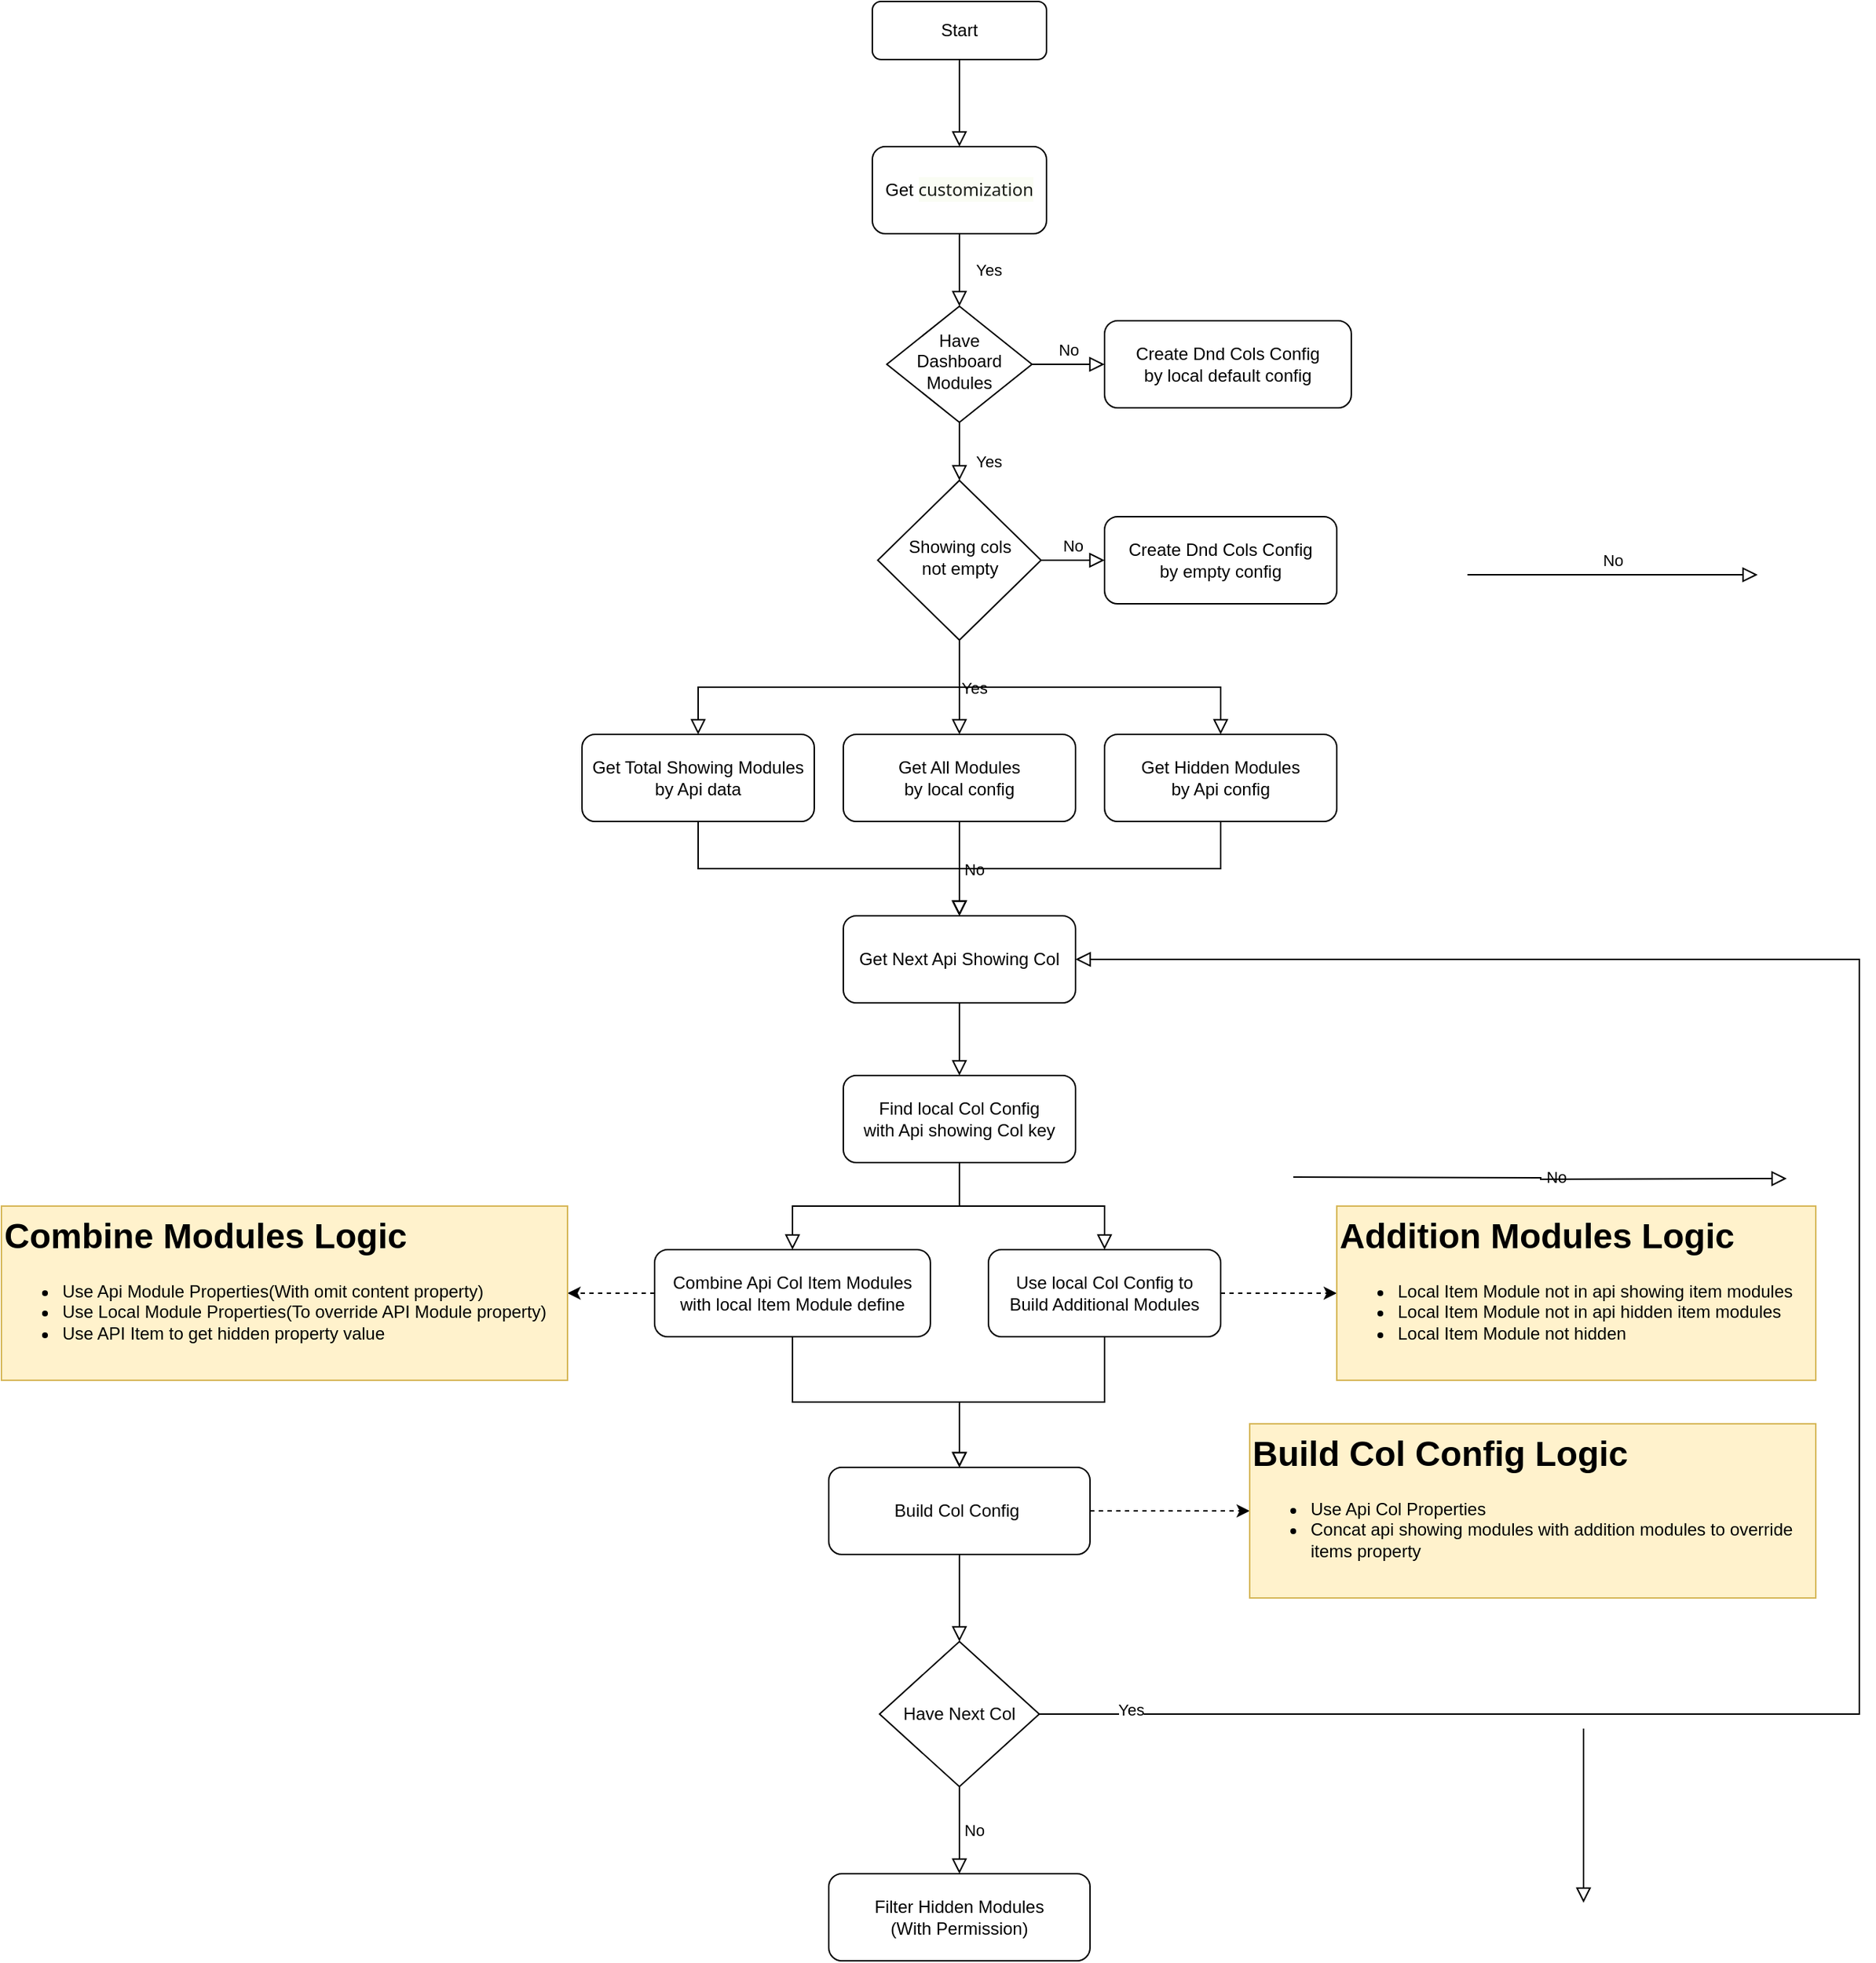 <mxfile version="26.1.3">
  <diagram id="C5RBs43oDa-KdzZeNtuy" name="Page-1">
    <mxGraphModel dx="2069" dy="705" grid="1" gridSize="10" guides="1" tooltips="1" connect="1" arrows="1" fold="1" page="1" pageScale="1" pageWidth="827" pageHeight="1169" math="0" shadow="0">
      <root>
        <mxCell id="WIyWlLk6GJQsqaUBKTNV-0" />
        <mxCell id="WIyWlLk6GJQsqaUBKTNV-1" parent="WIyWlLk6GJQsqaUBKTNV-0" />
        <mxCell id="WIyWlLk6GJQsqaUBKTNV-2" value="" style="rounded=0;html=1;jettySize=auto;orthogonalLoop=1;fontSize=11;endArrow=block;endFill=0;endSize=8;strokeWidth=1;shadow=0;labelBackgroundColor=none;edgeStyle=orthogonalEdgeStyle;" parent="WIyWlLk6GJQsqaUBKTNV-1" source="WIyWlLk6GJQsqaUBKTNV-3" target="rhZ-suriOUgytLzJm29E-0" edge="1">
          <mxGeometry relative="1" as="geometry">
            <mxPoint x="220" y="170" as="targetPoint" />
          </mxGeometry>
        </mxCell>
        <mxCell id="WIyWlLk6GJQsqaUBKTNV-3" value="Start" style="rounded=1;whiteSpace=wrap;html=1;fontSize=12;glass=0;strokeWidth=1;shadow=0;" parent="WIyWlLk6GJQsqaUBKTNV-1" vertex="1">
          <mxGeometry x="160" y="80" width="120" height="40" as="geometry" />
        </mxCell>
        <mxCell id="WIyWlLk6GJQsqaUBKTNV-4" value="Yes" style="rounded=0;html=1;jettySize=auto;orthogonalLoop=1;fontSize=11;endArrow=block;endFill=0;endSize=8;strokeWidth=1;shadow=0;labelBackgroundColor=none;edgeStyle=orthogonalEdgeStyle;exitX=0.5;exitY=1;exitDx=0;exitDy=0;" parent="WIyWlLk6GJQsqaUBKTNV-1" source="rhZ-suriOUgytLzJm29E-0" target="WIyWlLk6GJQsqaUBKTNV-10" edge="1">
          <mxGeometry y="20" relative="1" as="geometry">
            <mxPoint as="offset" />
            <mxPoint x="220" y="250" as="sourcePoint" />
          </mxGeometry>
        </mxCell>
        <mxCell id="WIyWlLk6GJQsqaUBKTNV-8" value="Yes" style="rounded=0;html=1;jettySize=auto;orthogonalLoop=1;fontSize=11;endArrow=block;endFill=0;endSize=8;strokeWidth=1;shadow=0;labelBackgroundColor=none;edgeStyle=orthogonalEdgeStyle;entryX=0.5;entryY=0;entryDx=0;entryDy=0;" parent="WIyWlLk6GJQsqaUBKTNV-1" source="WIyWlLk6GJQsqaUBKTNV-10" target="rhZ-suriOUgytLzJm29E-1" edge="1">
          <mxGeometry x="0.333" y="20" relative="1" as="geometry">
            <mxPoint as="offset" />
            <mxPoint x="220" y="420" as="targetPoint" />
          </mxGeometry>
        </mxCell>
        <mxCell id="WIyWlLk6GJQsqaUBKTNV-9" value="No" style="edgeStyle=orthogonalEdgeStyle;rounded=0;html=1;jettySize=auto;orthogonalLoop=1;fontSize=11;endArrow=block;endFill=0;endSize=8;strokeWidth=1;shadow=0;labelBackgroundColor=none;" parent="WIyWlLk6GJQsqaUBKTNV-1" source="WIyWlLk6GJQsqaUBKTNV-10" target="WIyWlLk6GJQsqaUBKTNV-12" edge="1">
          <mxGeometry y="10" relative="1" as="geometry">
            <mxPoint as="offset" />
          </mxGeometry>
        </mxCell>
        <mxCell id="WIyWlLk6GJQsqaUBKTNV-10" value="Have Dashboard Modules" style="rhombus;whiteSpace=wrap;html=1;shadow=0;fontFamily=Helvetica;fontSize=12;align=center;strokeWidth=1;spacing=6;spacingTop=-4;" parent="WIyWlLk6GJQsqaUBKTNV-1" vertex="1">
          <mxGeometry x="170" y="290" width="100" height="80" as="geometry" />
        </mxCell>
        <mxCell id="WIyWlLk6GJQsqaUBKTNV-12" value="Create Dnd Cols Config&lt;div&gt;by local default config&lt;/div&gt;" style="rounded=1;whiteSpace=wrap;html=1;fontSize=12;glass=0;strokeWidth=1;shadow=0;" parent="WIyWlLk6GJQsqaUBKTNV-1" vertex="1">
          <mxGeometry x="320" y="300" width="170" height="60" as="geometry" />
        </mxCell>
        <mxCell id="rhZ-suriOUgytLzJm29E-0" value="Get&amp;nbsp;&lt;span style=&quot;color: rgb(25, 29, 23); font-family: system-ui, sans-serif; text-align: start; background-color: rgb(250, 253, 244);&quot;&gt;customization&lt;/span&gt;" style="rounded=1;whiteSpace=wrap;html=1;" vertex="1" parent="WIyWlLk6GJQsqaUBKTNV-1">
          <mxGeometry x="160" y="180" width="120" height="60" as="geometry" />
        </mxCell>
        <mxCell id="rhZ-suriOUgytLzJm29E-1" value="Showing cols&lt;br&gt;not empty" style="rhombus;whiteSpace=wrap;html=1;shadow=0;fontFamily=Helvetica;fontSize=12;align=center;strokeWidth=1;spacing=6;spacingTop=-4;" vertex="1" parent="WIyWlLk6GJQsqaUBKTNV-1">
          <mxGeometry x="163.75" y="410" width="112.5" height="110" as="geometry" />
        </mxCell>
        <mxCell id="rhZ-suriOUgytLzJm29E-2" value="Create Dnd Cols Config&lt;div&gt;by empty config&lt;/div&gt;" style="rounded=1;whiteSpace=wrap;html=1;fontSize=12;glass=0;strokeWidth=1;shadow=0;" vertex="1" parent="WIyWlLk6GJQsqaUBKTNV-1">
          <mxGeometry x="320" y="435" width="160" height="60" as="geometry" />
        </mxCell>
        <mxCell id="rhZ-suriOUgytLzJm29E-3" value="No" style="edgeStyle=orthogonalEdgeStyle;rounded=0;html=1;jettySize=auto;orthogonalLoop=1;fontSize=11;endArrow=block;endFill=0;endSize=8;strokeWidth=1;shadow=0;labelBackgroundColor=none;entryX=0;entryY=0.5;entryDx=0;entryDy=0;exitX=1;exitY=0.5;exitDx=0;exitDy=0;" edge="1" parent="WIyWlLk6GJQsqaUBKTNV-1" source="rhZ-suriOUgytLzJm29E-1" target="rhZ-suriOUgytLzJm29E-2">
          <mxGeometry y="10" relative="1" as="geometry">
            <mxPoint as="offset" />
            <mxPoint x="740" y="445" as="sourcePoint" />
            <mxPoint x="520" y="435" as="targetPoint" />
          </mxGeometry>
        </mxCell>
        <mxCell id="rhZ-suriOUgytLzJm29E-4" value="No" style="edgeStyle=orthogonalEdgeStyle;rounded=0;html=1;jettySize=auto;orthogonalLoop=1;fontSize=11;endArrow=block;endFill=0;endSize=8;strokeWidth=1;shadow=0;labelBackgroundColor=none;" edge="1" parent="WIyWlLk6GJQsqaUBKTNV-1">
          <mxGeometry y="10" relative="1" as="geometry">
            <mxPoint as="offset" />
            <mxPoint x="570" y="475" as="sourcePoint" />
            <mxPoint x="770" y="475" as="targetPoint" />
          </mxGeometry>
        </mxCell>
        <mxCell id="rhZ-suriOUgytLzJm29E-5" value="Yes" style="edgeStyle=orthogonalEdgeStyle;rounded=0;html=1;jettySize=auto;orthogonalLoop=1;fontSize=11;endArrow=block;endFill=0;endSize=8;strokeWidth=1;shadow=0;labelBackgroundColor=none;exitX=0.5;exitY=1;exitDx=0;exitDy=0;entryX=0.5;entryY=0;entryDx=0;entryDy=0;" edge="1" parent="WIyWlLk6GJQsqaUBKTNV-1" source="rhZ-suriOUgytLzJm29E-1" target="rhZ-suriOUgytLzJm29E-6">
          <mxGeometry y="10" relative="1" as="geometry">
            <mxPoint as="offset" />
            <mxPoint x="580" y="485" as="sourcePoint" />
            <mxPoint x="220" y="590" as="targetPoint" />
          </mxGeometry>
        </mxCell>
        <mxCell id="rhZ-suriOUgytLzJm29E-6" value="Get All Modules&lt;br&gt;by local config" style="rounded=1;whiteSpace=wrap;html=1;" vertex="1" parent="WIyWlLk6GJQsqaUBKTNV-1">
          <mxGeometry x="140" y="585" width="160" height="60" as="geometry" />
        </mxCell>
        <mxCell id="rhZ-suriOUgytLzJm29E-7" value="No" style="edgeStyle=orthogonalEdgeStyle;rounded=0;html=1;jettySize=auto;orthogonalLoop=1;fontSize=11;endArrow=block;endFill=0;endSize=8;strokeWidth=1;shadow=0;labelBackgroundColor=none;exitX=0.5;exitY=1;exitDx=0;exitDy=0;entryX=0.5;entryY=0;entryDx=0;entryDy=0;" edge="1" parent="WIyWlLk6GJQsqaUBKTNV-1" source="rhZ-suriOUgytLzJm29E-6" target="rhZ-suriOUgytLzJm29E-8">
          <mxGeometry y="10" relative="1" as="geometry">
            <mxPoint as="offset" />
            <mxPoint x="580" y="485" as="sourcePoint" />
            <mxPoint x="220" y="730" as="targetPoint" />
          </mxGeometry>
        </mxCell>
        <mxCell id="rhZ-suriOUgytLzJm29E-8" value="Get Next Api Showing Col" style="rounded=1;whiteSpace=wrap;html=1;" vertex="1" parent="WIyWlLk6GJQsqaUBKTNV-1">
          <mxGeometry x="140" y="710" width="160" height="60" as="geometry" />
        </mxCell>
        <mxCell id="rhZ-suriOUgytLzJm29E-9" value="Get Hidden Modules&lt;br&gt;by Api config" style="rounded=1;whiteSpace=wrap;html=1;" vertex="1" parent="WIyWlLk6GJQsqaUBKTNV-1">
          <mxGeometry x="320" y="585" width="160" height="60" as="geometry" />
        </mxCell>
        <mxCell id="rhZ-suriOUgytLzJm29E-10" value="Get Total Showing Modules&lt;br&gt;by Api data" style="rounded=1;whiteSpace=wrap;html=1;" vertex="1" parent="WIyWlLk6GJQsqaUBKTNV-1">
          <mxGeometry x="-40" y="585" width="160" height="60" as="geometry" />
        </mxCell>
        <mxCell id="rhZ-suriOUgytLzJm29E-11" value="" style="edgeStyle=orthogonalEdgeStyle;rounded=0;html=1;jettySize=auto;orthogonalLoop=1;fontSize=11;endArrow=block;endFill=0;endSize=8;strokeWidth=1;shadow=0;labelBackgroundColor=none;exitX=0.5;exitY=1;exitDx=0;exitDy=0;entryX=0.5;entryY=0;entryDx=0;entryDy=0;" edge="1" parent="WIyWlLk6GJQsqaUBKTNV-1" source="rhZ-suriOUgytLzJm29E-1" target="rhZ-suriOUgytLzJm29E-10">
          <mxGeometry y="10" relative="1" as="geometry">
            <mxPoint as="offset" />
            <mxPoint x="580" y="485" as="sourcePoint" />
            <mxPoint x="780" y="485" as="targetPoint" />
          </mxGeometry>
        </mxCell>
        <mxCell id="rhZ-suriOUgytLzJm29E-12" value="" style="edgeStyle=orthogonalEdgeStyle;rounded=0;html=1;jettySize=auto;orthogonalLoop=1;fontSize=11;endArrow=block;endFill=0;endSize=8;strokeWidth=1;shadow=0;labelBackgroundColor=none;exitX=0.5;exitY=1;exitDx=0;exitDy=0;entryX=0.5;entryY=0;entryDx=0;entryDy=0;" edge="1" parent="WIyWlLk6GJQsqaUBKTNV-1" source="rhZ-suriOUgytLzJm29E-1" target="rhZ-suriOUgytLzJm29E-9">
          <mxGeometry y="10" relative="1" as="geometry">
            <mxPoint as="offset" />
            <mxPoint x="230" y="530" as="sourcePoint" />
            <mxPoint x="50" y="595" as="targetPoint" />
          </mxGeometry>
        </mxCell>
        <mxCell id="rhZ-suriOUgytLzJm29E-13" value="" style="edgeStyle=orthogonalEdgeStyle;rounded=0;html=1;jettySize=auto;orthogonalLoop=1;fontSize=11;endArrow=block;endFill=0;endSize=8;strokeWidth=1;shadow=0;labelBackgroundColor=none;exitX=0.5;exitY=1;exitDx=0;exitDy=0;entryX=0.5;entryY=0;entryDx=0;entryDy=0;" edge="1" parent="WIyWlLk6GJQsqaUBKTNV-1" source="rhZ-suriOUgytLzJm29E-10" target="rhZ-suriOUgytLzJm29E-8">
          <mxGeometry y="10" relative="1" as="geometry">
            <mxPoint as="offset" />
            <mxPoint x="580" y="485" as="sourcePoint" />
            <mxPoint x="780" y="485" as="targetPoint" />
          </mxGeometry>
        </mxCell>
        <mxCell id="rhZ-suriOUgytLzJm29E-14" value="" style="edgeStyle=orthogonalEdgeStyle;rounded=0;html=1;jettySize=auto;orthogonalLoop=1;fontSize=11;endArrow=block;endFill=0;endSize=8;strokeWidth=1;shadow=0;labelBackgroundColor=none;exitX=0.5;exitY=1;exitDx=0;exitDy=0;entryX=0.5;entryY=0;entryDx=0;entryDy=0;" edge="1" parent="WIyWlLk6GJQsqaUBKTNV-1" source="rhZ-suriOUgytLzJm29E-9" target="rhZ-suriOUgytLzJm29E-8">
          <mxGeometry y="10" relative="1" as="geometry">
            <mxPoint as="offset" />
            <mxPoint x="50" y="655" as="sourcePoint" />
            <mxPoint x="230" y="720" as="targetPoint" />
          </mxGeometry>
        </mxCell>
        <mxCell id="rhZ-suriOUgytLzJm29E-15" value="Find local Col Config&lt;br&gt;with Api showing Col key" style="rounded=1;whiteSpace=wrap;html=1;" vertex="1" parent="WIyWlLk6GJQsqaUBKTNV-1">
          <mxGeometry x="140" y="820" width="160" height="60" as="geometry" />
        </mxCell>
        <mxCell id="rhZ-suriOUgytLzJm29E-16" value="" style="edgeStyle=orthogonalEdgeStyle;rounded=0;html=1;jettySize=auto;orthogonalLoop=1;fontSize=11;endArrow=block;endFill=0;endSize=8;strokeWidth=1;shadow=0;labelBackgroundColor=none;exitX=0.5;exitY=1;exitDx=0;exitDy=0;entryX=0.5;entryY=0;entryDx=0;entryDy=0;" edge="1" parent="WIyWlLk6GJQsqaUBKTNV-1" source="rhZ-suriOUgytLzJm29E-8" target="rhZ-suriOUgytLzJm29E-15">
          <mxGeometry y="10" relative="1" as="geometry">
            <mxPoint as="offset" />
            <mxPoint x="580" y="485" as="sourcePoint" />
            <mxPoint x="780" y="485" as="targetPoint" />
          </mxGeometry>
        </mxCell>
        <mxCell id="rhZ-suriOUgytLzJm29E-28" style="edgeStyle=orthogonalEdgeStyle;rounded=0;orthogonalLoop=1;jettySize=auto;html=1;exitX=1;exitY=0.5;exitDx=0;exitDy=0;entryX=0;entryY=0.5;entryDx=0;entryDy=0;dashed=1;" edge="1" parent="WIyWlLk6GJQsqaUBKTNV-1" source="rhZ-suriOUgytLzJm29E-17" target="rhZ-suriOUgytLzJm29E-27">
          <mxGeometry relative="1" as="geometry" />
        </mxCell>
        <mxCell id="rhZ-suriOUgytLzJm29E-17" value="Use local Col Config to &lt;br&gt;Build Additional Modules" style="rounded=1;whiteSpace=wrap;html=1;" vertex="1" parent="WIyWlLk6GJQsqaUBKTNV-1">
          <mxGeometry x="240" y="940" width="160" height="60" as="geometry" />
        </mxCell>
        <mxCell id="rhZ-suriOUgytLzJm29E-18" value="" style="edgeStyle=orthogonalEdgeStyle;rounded=0;html=1;jettySize=auto;orthogonalLoop=1;fontSize=11;endArrow=block;endFill=0;endSize=8;strokeWidth=1;shadow=0;labelBackgroundColor=none;exitX=0.5;exitY=1;exitDx=0;exitDy=0;entryX=0.5;entryY=0;entryDx=0;entryDy=0;" edge="1" parent="WIyWlLk6GJQsqaUBKTNV-1" source="rhZ-suriOUgytLzJm29E-15" target="rhZ-suriOUgytLzJm29E-17">
          <mxGeometry y="10" relative="1" as="geometry">
            <mxPoint as="offset" />
            <mxPoint x="580" y="485" as="sourcePoint" />
            <mxPoint x="780" y="485" as="targetPoint" />
          </mxGeometry>
        </mxCell>
        <mxCell id="rhZ-suriOUgytLzJm29E-27" value="&lt;h1 style=&quot;margin-top: 0px;&quot;&gt;Addition Modules Logic&lt;/h1&gt;&lt;p&gt;&lt;/p&gt;&lt;ul&gt;&lt;li&gt;Local Item Module not in api showing item modules&lt;/li&gt;&lt;li&gt;Local Item Module not in api hidden item modules&lt;/li&gt;&lt;li&gt;Local Item Module not hidden&lt;/li&gt;&lt;/ul&gt;&lt;p&gt;&lt;/p&gt;" style="text;html=1;whiteSpace=wrap;overflow=hidden;rounded=0;fillColor=#fff2cc;strokeColor=#d6b656;" vertex="1" parent="WIyWlLk6GJQsqaUBKTNV-1">
          <mxGeometry x="480" y="910" width="330" height="120" as="geometry" />
        </mxCell>
        <mxCell id="rhZ-suriOUgytLzJm29E-32" style="edgeStyle=orthogonalEdgeStyle;rounded=0;orthogonalLoop=1;jettySize=auto;html=1;exitX=0;exitY=0.5;exitDx=0;exitDy=0;entryX=1;entryY=0.5;entryDx=0;entryDy=0;dashed=1;" edge="1" parent="WIyWlLk6GJQsqaUBKTNV-1" source="rhZ-suriOUgytLzJm29E-29" target="rhZ-suriOUgytLzJm29E-31">
          <mxGeometry relative="1" as="geometry" />
        </mxCell>
        <mxCell id="rhZ-suriOUgytLzJm29E-29" value="Combine Api Col Item Modules &lt;br&gt;with local Item Module define" style="rounded=1;whiteSpace=wrap;html=1;" vertex="1" parent="WIyWlLk6GJQsqaUBKTNV-1">
          <mxGeometry x="10" y="940" width="190" height="60" as="geometry" />
        </mxCell>
        <mxCell id="rhZ-suriOUgytLzJm29E-30" value="" style="edgeStyle=orthogonalEdgeStyle;rounded=0;html=1;jettySize=auto;orthogonalLoop=1;fontSize=11;endArrow=block;endFill=0;endSize=8;strokeWidth=1;shadow=0;labelBackgroundColor=none;exitX=0.5;exitY=1;exitDx=0;exitDy=0;entryX=0.5;entryY=0;entryDx=0;entryDy=0;" edge="1" parent="WIyWlLk6GJQsqaUBKTNV-1" source="rhZ-suriOUgytLzJm29E-15" target="rhZ-suriOUgytLzJm29E-29">
          <mxGeometry y="10" relative="1" as="geometry">
            <mxPoint as="offset" />
            <mxPoint x="230" y="890" as="sourcePoint" />
            <mxPoint x="330" y="940" as="targetPoint" />
          </mxGeometry>
        </mxCell>
        <mxCell id="rhZ-suriOUgytLzJm29E-31" value="&lt;h1 style=&quot;margin-top: 0px;&quot;&gt;Combine Modules Logic&lt;/h1&gt;&lt;p&gt;&lt;/p&gt;&lt;ul&gt;&lt;li&gt;Use Api Module Properties(With omit content property)&lt;/li&gt;&lt;li&gt;Use Local Module Properties(To override API Module property)&lt;/li&gt;&lt;li&gt;Use API Item to get hidden property value&lt;/li&gt;&lt;/ul&gt;&lt;p&gt;&lt;/p&gt;" style="text;html=1;whiteSpace=wrap;overflow=hidden;rounded=0;fillColor=#fff2cc;strokeColor=#d6b656;" vertex="1" parent="WIyWlLk6GJQsqaUBKTNV-1">
          <mxGeometry x="-440" y="910" width="390" height="120" as="geometry" />
        </mxCell>
        <mxCell id="rhZ-suriOUgytLzJm29E-37" style="edgeStyle=orthogonalEdgeStyle;rounded=0;orthogonalLoop=1;jettySize=auto;html=1;exitX=1;exitY=0.5;exitDx=0;exitDy=0;dashed=1;" edge="1" parent="WIyWlLk6GJQsqaUBKTNV-1" source="rhZ-suriOUgytLzJm29E-33" target="rhZ-suriOUgytLzJm29E-36">
          <mxGeometry relative="1" as="geometry" />
        </mxCell>
        <mxCell id="rhZ-suriOUgytLzJm29E-33" value="Build Col Config&amp;nbsp;" style="rounded=1;whiteSpace=wrap;html=1;" vertex="1" parent="WIyWlLk6GJQsqaUBKTNV-1">
          <mxGeometry x="130" y="1090" width="180" height="60" as="geometry" />
        </mxCell>
        <mxCell id="rhZ-suriOUgytLzJm29E-34" value="" style="edgeStyle=orthogonalEdgeStyle;rounded=0;html=1;jettySize=auto;orthogonalLoop=1;fontSize=11;endArrow=block;endFill=0;endSize=8;strokeWidth=1;shadow=0;labelBackgroundColor=none;exitX=0.5;exitY=1;exitDx=0;exitDy=0;" edge="1" parent="WIyWlLk6GJQsqaUBKTNV-1" source="rhZ-suriOUgytLzJm29E-17" target="rhZ-suriOUgytLzJm29E-33">
          <mxGeometry y="10" relative="1" as="geometry">
            <mxPoint as="offset" />
            <mxPoint x="580" y="485" as="sourcePoint" />
            <mxPoint x="780" y="485" as="targetPoint" />
          </mxGeometry>
        </mxCell>
        <mxCell id="rhZ-suriOUgytLzJm29E-35" value="" style="edgeStyle=orthogonalEdgeStyle;rounded=0;html=1;jettySize=auto;orthogonalLoop=1;fontSize=11;endArrow=block;endFill=0;endSize=8;strokeWidth=1;shadow=0;labelBackgroundColor=none;exitX=0.5;exitY=1;exitDx=0;exitDy=0;entryX=0.5;entryY=0;entryDx=0;entryDy=0;" edge="1" parent="WIyWlLk6GJQsqaUBKTNV-1" source="rhZ-suriOUgytLzJm29E-29" target="rhZ-suriOUgytLzJm29E-33">
          <mxGeometry y="10" relative="1" as="geometry">
            <mxPoint as="offset" />
            <mxPoint x="330" y="1000" as="sourcePoint" />
            <mxPoint x="230" y="1070" as="targetPoint" />
          </mxGeometry>
        </mxCell>
        <mxCell id="rhZ-suriOUgytLzJm29E-36" value="&lt;h1 style=&quot;margin-top: 0px;&quot;&gt;Build Col Config Logic&lt;/h1&gt;&lt;p&gt;&lt;/p&gt;&lt;ul&gt;&lt;li&gt;Use Api Col Properties&lt;/li&gt;&lt;li&gt;Concat api showing modules with addition modules to override items property&lt;/li&gt;&lt;/ul&gt;&lt;p&gt;&lt;/p&gt;" style="text;html=1;whiteSpace=wrap;overflow=hidden;rounded=0;fillColor=#fff2cc;strokeColor=#d6b656;" vertex="1" parent="WIyWlLk6GJQsqaUBKTNV-1">
          <mxGeometry x="420" y="1060" width="390" height="120" as="geometry" />
        </mxCell>
        <mxCell id="rhZ-suriOUgytLzJm29E-38" value="" style="edgeStyle=orthogonalEdgeStyle;rounded=0;html=1;jettySize=auto;orthogonalLoop=1;fontSize=11;endArrow=block;endFill=0;endSize=8;strokeWidth=1;shadow=0;labelBackgroundColor=none;exitX=0.5;exitY=1;exitDx=0;exitDy=0;entryX=0.5;entryY=0;entryDx=0;entryDy=0;" edge="1" parent="WIyWlLk6GJQsqaUBKTNV-1" source="rhZ-suriOUgytLzJm29E-33" target="rhZ-suriOUgytLzJm29E-39">
          <mxGeometry y="10" relative="1" as="geometry">
            <mxPoint as="offset" />
            <mxPoint x="430" y="890" as="sourcePoint" />
            <mxPoint x="800" y="891" as="targetPoint" />
          </mxGeometry>
        </mxCell>
        <mxCell id="rhZ-suriOUgytLzJm29E-39" value="Have Next Col" style="rhombus;whiteSpace=wrap;html=1;" vertex="1" parent="WIyWlLk6GJQsqaUBKTNV-1">
          <mxGeometry x="165" y="1210" width="110" height="100" as="geometry" />
        </mxCell>
        <mxCell id="rhZ-suriOUgytLzJm29E-40" value="" style="edgeStyle=orthogonalEdgeStyle;rounded=0;html=1;jettySize=auto;orthogonalLoop=1;fontSize=11;endArrow=block;endFill=0;endSize=8;strokeWidth=1;shadow=0;labelBackgroundColor=none;" edge="1" parent="WIyWlLk6GJQsqaUBKTNV-1">
          <mxGeometry y="10" relative="1" as="geometry">
            <mxPoint as="offset" />
            <mxPoint x="650" y="1270" as="sourcePoint" />
            <mxPoint x="650" y="1390" as="targetPoint" />
          </mxGeometry>
        </mxCell>
        <mxCell id="rhZ-suriOUgytLzJm29E-41" value="No" style="edgeStyle=orthogonalEdgeStyle;rounded=0;html=1;jettySize=auto;orthogonalLoop=1;fontSize=11;endArrow=block;endFill=0;endSize=8;strokeWidth=1;shadow=0;labelBackgroundColor=none;" edge="1" parent="WIyWlLk6GJQsqaUBKTNV-1">
          <mxGeometry y="10" relative="1" as="geometry">
            <mxPoint as="offset" />
            <mxPoint x="450" y="890" as="sourcePoint" />
            <mxPoint x="790" y="891" as="targetPoint" />
          </mxGeometry>
        </mxCell>
        <mxCell id="rhZ-suriOUgytLzJm29E-42" value="" style="edgeStyle=orthogonalEdgeStyle;rounded=0;html=1;jettySize=auto;orthogonalLoop=1;fontSize=11;endArrow=block;endFill=0;endSize=8;strokeWidth=1;shadow=0;labelBackgroundColor=none;exitX=1;exitY=0.5;exitDx=0;exitDy=0;entryX=1;entryY=0.5;entryDx=0;entryDy=0;" edge="1" parent="WIyWlLk6GJQsqaUBKTNV-1" source="rhZ-suriOUgytLzJm29E-39" target="rhZ-suriOUgytLzJm29E-8">
          <mxGeometry y="10" relative="1" as="geometry">
            <mxPoint as="offset" />
            <mxPoint x="460" y="900" as="sourcePoint" />
            <mxPoint x="840" y="720" as="targetPoint" />
            <Array as="points">
              <mxPoint x="840" y="1260" />
              <mxPoint x="840" y="740" />
            </Array>
          </mxGeometry>
        </mxCell>
        <mxCell id="rhZ-suriOUgytLzJm29E-43" value="Yes" style="edgeLabel;html=1;align=center;verticalAlign=middle;resizable=0;points=[];" vertex="1" connectable="0" parent="rhZ-suriOUgytLzJm29E-42">
          <mxGeometry x="-0.923" y="3" relative="1" as="geometry">
            <mxPoint as="offset" />
          </mxGeometry>
        </mxCell>
        <mxCell id="rhZ-suriOUgytLzJm29E-44" value="No" style="edgeStyle=orthogonalEdgeStyle;rounded=0;html=1;jettySize=auto;orthogonalLoop=1;fontSize=11;endArrow=block;endFill=0;endSize=8;strokeWidth=1;shadow=0;labelBackgroundColor=none;exitX=0.5;exitY=1;exitDx=0;exitDy=0;entryX=0.5;entryY=0;entryDx=0;entryDy=0;" edge="1" parent="WIyWlLk6GJQsqaUBKTNV-1" source="rhZ-suriOUgytLzJm29E-39" target="rhZ-suriOUgytLzJm29E-45">
          <mxGeometry y="10" relative="1" as="geometry">
            <mxPoint as="offset" />
            <mxPoint x="460" y="900" as="sourcePoint" />
            <mxPoint x="220" y="1370" as="targetPoint" />
          </mxGeometry>
        </mxCell>
        <mxCell id="rhZ-suriOUgytLzJm29E-45" value="Filter Hidden Modules&lt;br&gt;(With Permission)" style="rounded=1;whiteSpace=wrap;html=1;" vertex="1" parent="WIyWlLk6GJQsqaUBKTNV-1">
          <mxGeometry x="130" y="1370" width="180" height="60" as="geometry" />
        </mxCell>
      </root>
    </mxGraphModel>
  </diagram>
</mxfile>
